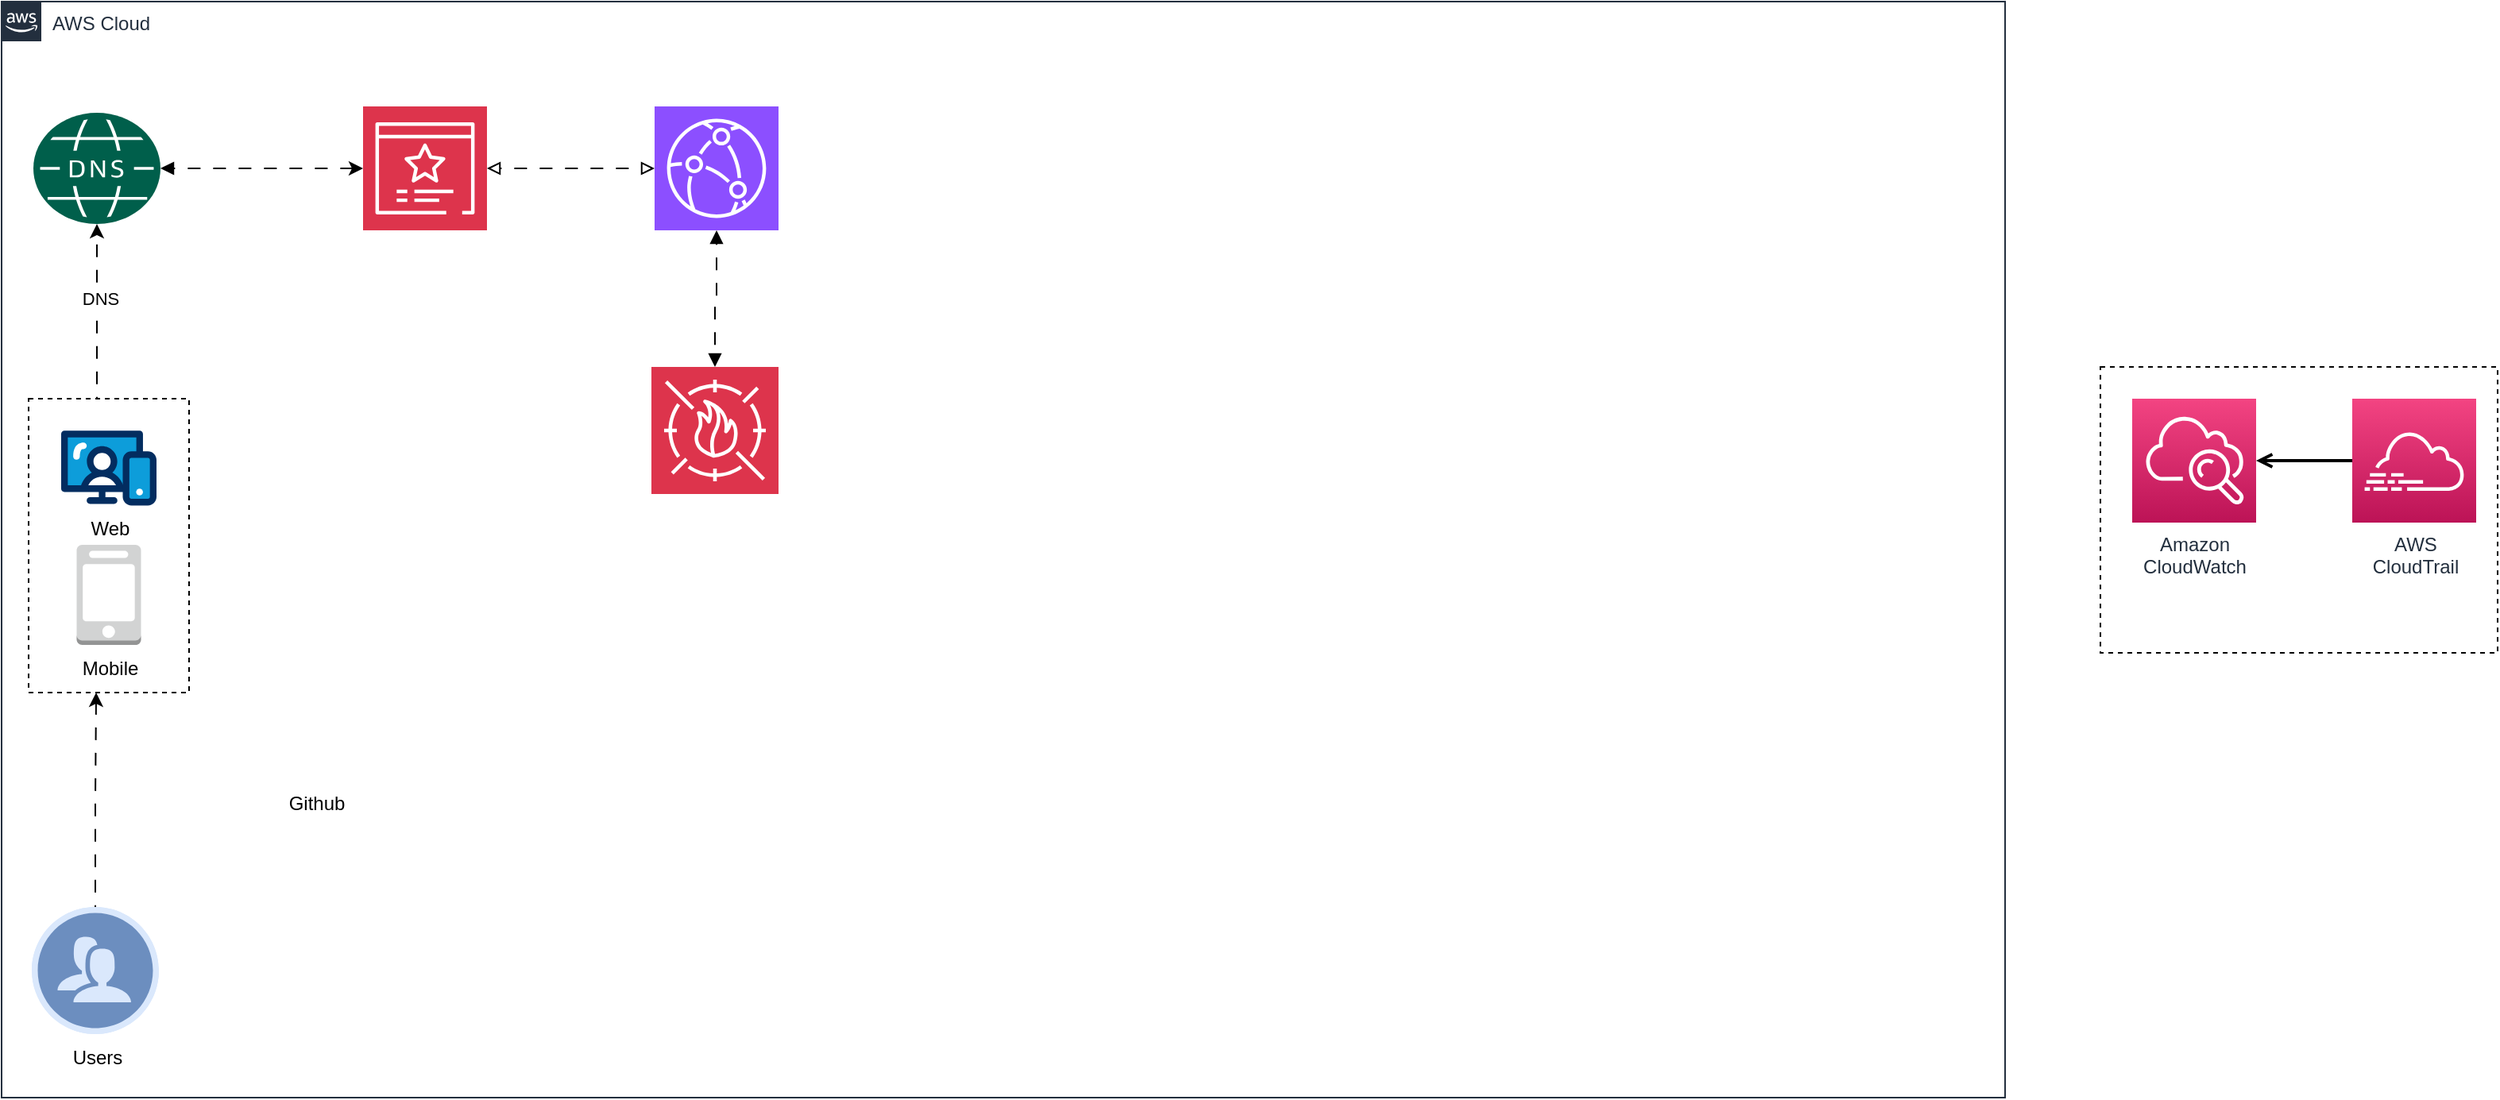 <mxfile version="24.0.6" type="github">
  <diagram id="Ht1M8jgEwFfnCIfOTk4-" name="Page-1">
    <mxGraphModel dx="1050" dy="569" grid="1" gridSize="10" guides="1" tooltips="1" connect="1" arrows="1" fold="1" page="1" pageScale="1" pageWidth="1169" pageHeight="827" math="0" shadow="0">
      <root>
        <mxCell id="0" />
        <mxCell id="1" parent="0" />
        <mxCell id="zDLwmak6Exq9vii1_VhZ-11" value="AWS Cloud" style="points=[[0,0],[0.25,0],[0.5,0],[0.75,0],[1,0],[1,0.25],[1,0.5],[1,0.75],[1,1],[0.75,1],[0.5,1],[0.25,1],[0,1],[0,0.75],[0,0.5],[0,0.25]];outlineConnect=0;gradientColor=none;html=1;whiteSpace=wrap;fontSize=12;fontStyle=0;shape=mxgraph.aws4.group;grIcon=mxgraph.aws4.group_aws_cloud_alt;strokeColor=#232F3E;fillColor=none;verticalAlign=top;align=left;spacingLeft=30;fontColor=#232F3E;dashed=0;labelBackgroundColor=#ffffff;container=1;pointerEvents=0;collapsible=0;recursiveResize=0;" vertex="1" parent="1">
          <mxGeometry x="59" y="770" width="1261" height="690" as="geometry" />
        </mxCell>
        <mxCell id="zDLwmak6Exq9vii1_VhZ-18" value="" style="verticalLabelPosition=bottom;sketch=0;html=1;fillColor=#dae8fc;strokeColor=#6c8ebf;verticalAlign=top;align=center;points=[[0,0.5,0],[0.125,0.25,0],[0.25,0,0],[0.5,0,0],[0.75,0,0],[0.875,0.25,0],[1,0.5,0],[0.875,0.75,0],[0.75,1,0],[0.5,1,0],[0.125,0.75,0]];pointerEvents=1;shape=mxgraph.cisco_safe.compositeIcon;bgIcon=ellipse;resIcon=mxgraph.cisco_safe.design.users;" vertex="1" parent="zDLwmak6Exq9vii1_VhZ-11">
          <mxGeometry x="19" y="570" width="80" height="80" as="geometry" />
        </mxCell>
        <mxCell id="zDLwmak6Exq9vii1_VhZ-28" value="" style="rounded=0;whiteSpace=wrap;html=1;labelBackgroundColor=none;fillColor=none;dashed=1;container=1;pointerEvents=0;collapsible=0;recursiveResize=0;" vertex="1" parent="zDLwmak6Exq9vii1_VhZ-11">
          <mxGeometry x="17" y="250" width="101" height="185" as="geometry" />
        </mxCell>
        <mxCell id="zDLwmak6Exq9vii1_VhZ-29" value="" style="outlineConnect=0;dashed=0;verticalLabelPosition=bottom;verticalAlign=top;align=center;html=1;shape=mxgraph.aws3.mobile_client;fillColor=#D2D3D3;gradientColor=none;" vertex="1" parent="zDLwmak6Exq9vii1_VhZ-28">
          <mxGeometry x="30.25" y="92" width="40.5" height="63" as="geometry" />
        </mxCell>
        <mxCell id="zDLwmak6Exq9vii1_VhZ-30" value="" style="verticalLabelPosition=bottom;aspect=fixed;html=1;shape=mxgraph.salesforce.web;" vertex="1" parent="zDLwmak6Exq9vii1_VhZ-28">
          <mxGeometry x="20.5" y="20" width="60" height="47.4" as="geometry" />
        </mxCell>
        <mxCell id="zDLwmak6Exq9vii1_VhZ-31" value="Web" style="text;html=1;align=center;verticalAlign=middle;resizable=0;points=[];autosize=1;strokeColor=none;fillColor=none;" vertex="1" parent="zDLwmak6Exq9vii1_VhZ-28">
          <mxGeometry x="25.5" y="67.4" width="50" height="30" as="geometry" />
        </mxCell>
        <mxCell id="zDLwmak6Exq9vii1_VhZ-32" value="Mobile" style="text;html=1;align=center;verticalAlign=middle;resizable=0;points=[];autosize=1;strokeColor=none;fillColor=none;" vertex="1" parent="zDLwmak6Exq9vii1_VhZ-28">
          <mxGeometry x="20.5" y="155" width="60" height="30" as="geometry" />
        </mxCell>
        <mxCell id="zDLwmak6Exq9vii1_VhZ-33" value="Github&lt;br&gt;" style="text;html=1;align=center;verticalAlign=middle;resizable=0;points=[];autosize=1;strokeColor=none;fillColor=none;" vertex="1" parent="zDLwmak6Exq9vii1_VhZ-11">
          <mxGeometry x="167.5" y="490" width="60" height="30" as="geometry" />
        </mxCell>
        <mxCell id="zDLwmak6Exq9vii1_VhZ-34" value="Users" style="text;html=1;align=center;verticalAlign=middle;resizable=0;points=[];autosize=1;strokeColor=none;fillColor=none;" vertex="1" parent="zDLwmak6Exq9vii1_VhZ-11">
          <mxGeometry x="35" y="650" width="50" height="30" as="geometry" />
        </mxCell>
        <mxCell id="zDLwmak6Exq9vii1_VhZ-35" style="edgeStyle=orthogonalEdgeStyle;rounded=0;orthogonalLoop=1;jettySize=auto;html=1;entryX=0.421;entryY=1;entryDx=0;entryDy=0;entryPerimeter=0;flowAnimation=1;" edge="1" parent="zDLwmak6Exq9vii1_VhZ-11" source="zDLwmak6Exq9vii1_VhZ-18" target="zDLwmak6Exq9vii1_VhZ-28">
          <mxGeometry relative="1" as="geometry" />
        </mxCell>
        <mxCell id="zDLwmak6Exq9vii1_VhZ-37" value="" style="endArrow=classic;html=1;rounded=0;flowAnimation=1;" edge="1" parent="zDLwmak6Exq9vii1_VhZ-11" target="zDLwmak6Exq9vii1_VhZ-48">
          <mxGeometry width="50" height="50" relative="1" as="geometry">
            <mxPoint x="60" y="250" as="sourcePoint" />
            <mxPoint x="60" y="137.399" as="targetPoint" />
          </mxGeometry>
        </mxCell>
        <mxCell id="zDLwmak6Exq9vii1_VhZ-38" value="DNS&lt;br&gt;" style="edgeLabel;html=1;align=center;verticalAlign=middle;resizable=0;points=[];" vertex="1" connectable="0" parent="zDLwmak6Exq9vii1_VhZ-37">
          <mxGeometry x="0.141" y="-2" relative="1" as="geometry">
            <mxPoint as="offset" />
          </mxGeometry>
        </mxCell>
        <mxCell id="zDLwmak6Exq9vii1_VhZ-59" style="edgeStyle=orthogonalEdgeStyle;rounded=0;orthogonalLoop=1;jettySize=auto;html=1;flowAnimation=1;startArrow=block;startFill=1;" edge="1" parent="zDLwmak6Exq9vii1_VhZ-11" source="zDLwmak6Exq9vii1_VhZ-48" target="zDLwmak6Exq9vii1_VhZ-58">
          <mxGeometry relative="1" as="geometry" />
        </mxCell>
        <mxCell id="zDLwmak6Exq9vii1_VhZ-48" value="" style="sketch=0;pointerEvents=1;shadow=0;dashed=0;html=1;strokeColor=none;fillColor=#005F4B;labelPosition=center;verticalLabelPosition=bottom;verticalAlign=top;align=center;outlineConnect=0;shape=mxgraph.veeam2.dns;" vertex="1" parent="zDLwmak6Exq9vii1_VhZ-11">
          <mxGeometry x="20" y="70" width="80" height="70" as="geometry" />
        </mxCell>
        <mxCell id="zDLwmak6Exq9vii1_VhZ-51" value="" style="sketch=0;points=[[0,0,0],[0.25,0,0],[0.5,0,0],[0.75,0,0],[1,0,0],[0,1,0],[0.25,1,0],[0.5,1,0],[0.75,1,0],[1,1,0],[0,0.25,0],[0,0.5,0],[0,0.75,0],[1,0.25,0],[1,0.5,0],[1,0.75,0]];outlineConnect=0;fontColor=#232F3E;fillColor=#DD344C;strokeColor=#ffffff;dashed=0;verticalLabelPosition=bottom;verticalAlign=top;align=center;html=1;fontSize=12;fontStyle=0;aspect=fixed;shape=mxgraph.aws4.resourceIcon;resIcon=mxgraph.aws4.waf;" vertex="1" parent="zDLwmak6Exq9vii1_VhZ-11">
          <mxGeometry x="409" y="230" width="80" height="80" as="geometry" />
        </mxCell>
        <mxCell id="zDLwmak6Exq9vii1_VhZ-53" style="edgeStyle=orthogonalEdgeStyle;rounded=0;orthogonalLoop=1;jettySize=auto;html=1;endArrow=block;endFill=1;startArrow=block;startFill=1;flowAnimation=1;" edge="1" parent="zDLwmak6Exq9vii1_VhZ-11" source="zDLwmak6Exq9vii1_VhZ-52" target="zDLwmak6Exq9vii1_VhZ-51">
          <mxGeometry relative="1" as="geometry" />
        </mxCell>
        <mxCell id="zDLwmak6Exq9vii1_VhZ-52" value="" style="sketch=0;points=[[0,0,0],[0.25,0,0],[0.5,0,0],[0.75,0,0],[1,0,0],[0,1,0],[0.25,1,0],[0.5,1,0],[0.75,1,0],[1,1,0],[0,0.25,0],[0,0.5,0],[0,0.75,0],[1,0.25,0],[1,0.5,0],[1,0.75,0]];outlineConnect=0;fontColor=#232F3E;fillColor=#8C4FFF;strokeColor=#ffffff;dashed=0;verticalLabelPosition=bottom;verticalAlign=top;align=center;html=1;fontSize=12;fontStyle=0;aspect=fixed;shape=mxgraph.aws4.resourceIcon;resIcon=mxgraph.aws4.cloudfront;" vertex="1" parent="zDLwmak6Exq9vii1_VhZ-11">
          <mxGeometry x="411" y="66" width="78" height="78" as="geometry" />
        </mxCell>
        <mxCell id="zDLwmak6Exq9vii1_VhZ-60" style="edgeStyle=orthogonalEdgeStyle;rounded=0;orthogonalLoop=1;jettySize=auto;html=1;flowAnimation=1;endArrow=block;endFill=0;startArrow=block;startFill=0;" edge="1" parent="zDLwmak6Exq9vii1_VhZ-11" source="zDLwmak6Exq9vii1_VhZ-58" target="zDLwmak6Exq9vii1_VhZ-52">
          <mxGeometry relative="1" as="geometry" />
        </mxCell>
        <mxCell id="zDLwmak6Exq9vii1_VhZ-58" value="" style="sketch=0;points=[[0,0,0],[0.25,0,0],[0.5,0,0],[0.75,0,0],[1,0,0],[0,1,0],[0.25,1,0],[0.5,1,0],[0.75,1,0],[1,1,0],[0,0.25,0],[0,0.5,0],[0,0.75,0],[1,0.25,0],[1,0.5,0],[1,0.75,0]];outlineConnect=0;fontColor=#232F3E;fillColor=#DD344C;strokeColor=#ffffff;dashed=0;verticalLabelPosition=bottom;verticalAlign=top;align=center;html=1;fontSize=12;fontStyle=0;aspect=fixed;shape=mxgraph.aws4.resourceIcon;resIcon=mxgraph.aws4.certificate_manager_3;" vertex="1" parent="zDLwmak6Exq9vii1_VhZ-11">
          <mxGeometry x="227.5" y="66" width="78" height="78" as="geometry" />
        </mxCell>
        <mxCell id="zDLwmak6Exq9vii1_VhZ-43" value="" style="edgeStyle=orthogonalEdgeStyle;rounded=0;orthogonalLoop=1;jettySize=auto;html=1;endArrow=open;endFill=0;strokeWidth=2;" edge="1" parent="1" source="zDLwmak6Exq9vii1_VhZ-45" target="zDLwmak6Exq9vii1_VhZ-44">
          <mxGeometry relative="1" as="geometry" />
        </mxCell>
        <mxCell id="zDLwmak6Exq9vii1_VhZ-44" value="Amazon&lt;br&gt;CloudWatch&lt;br&gt;" style="outlineConnect=0;fontColor=#232F3E;gradientColor=#F34482;gradientDirection=north;fillColor=#BC1356;strokeColor=#ffffff;dashed=0;verticalLabelPosition=bottom;verticalAlign=top;align=center;html=1;fontSize=12;fontStyle=0;aspect=fixed;shape=mxgraph.aws4.resourceIcon;resIcon=mxgraph.aws4.cloudwatch;labelBackgroundColor=#ffffff;" vertex="1" parent="1">
          <mxGeometry x="1400" y="1020" width="78" height="78" as="geometry" />
        </mxCell>
        <mxCell id="zDLwmak6Exq9vii1_VhZ-45" value="AWS&lt;br&gt;CloudTrail" style="outlineConnect=0;fontColor=#232F3E;gradientColor=#F34482;gradientDirection=north;fillColor=#BC1356;strokeColor=#ffffff;dashed=0;verticalLabelPosition=bottom;verticalAlign=top;align=center;html=1;fontSize=12;fontStyle=0;aspect=fixed;shape=mxgraph.aws4.resourceIcon;resIcon=mxgraph.aws4.cloudtrail;labelBackgroundColor=#ffffff;" vertex="1" parent="1">
          <mxGeometry x="1538.5" y="1020" width="78" height="78" as="geometry" />
        </mxCell>
        <mxCell id="zDLwmak6Exq9vii1_VhZ-47" value="" style="rounded=0;whiteSpace=wrap;html=1;labelBackgroundColor=none;fillColor=none;dashed=1;container=1;pointerEvents=0;collapsible=0;recursiveResize=0;" vertex="1" parent="1">
          <mxGeometry x="1380" y="1000" width="250" height="180" as="geometry" />
        </mxCell>
      </root>
    </mxGraphModel>
  </diagram>
</mxfile>
